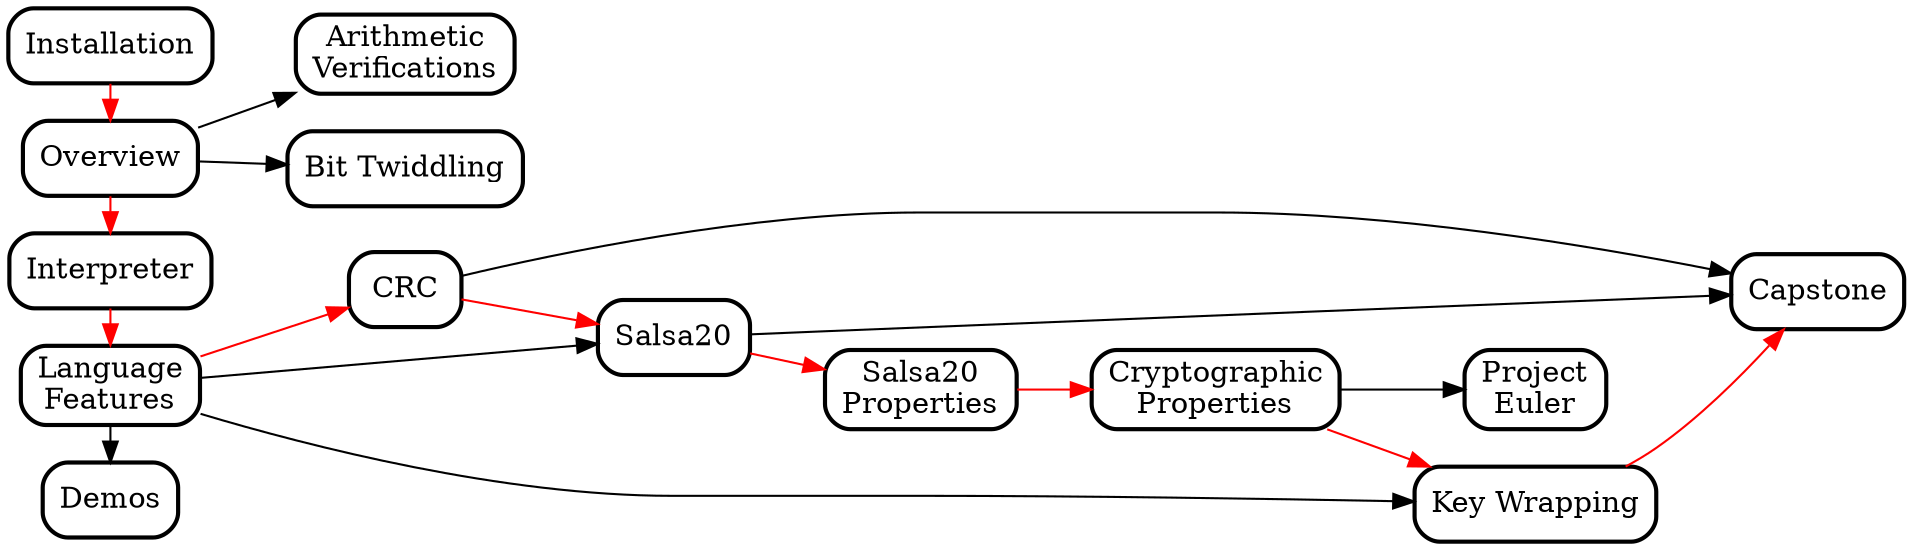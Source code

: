 digraph G {
  //splines = ortho;
  //concentrate = true;

  rankdir="LR";

  node [shape="box", style="rounded", penwidth = 2];
  edge [penwidth = 1];

  {
    rank = same;
    Installation;
    Overview;
    Interpreter;
    LanguageFeatures;
    Demos;
  }

  Installation [URL="https://github.com/weaversa/cryptol-course/blob/master/INSTALL.md"]
  Overview [URL="https://github.com/weaversa/cryptol-course/blob/master/labs/Overview/Overview.md"]
  Interpreter [URL="https://github.com/weaversa/cryptol-course/blob/master/labs/Interpreter/Interpreter.md"]
  LanguageFeatures [URL="https://github.com/weaversa/cryptol-course/blob/master/labs/LanguageFeatures/LanguageFeatures.md"]
  Demos [URL="https://github.com/weaversa/cryptol-course/blob/master/labs/Demos/Demos.md"]
  CRC [URL="https://github.com/weaversa/cryptol-course/blob/master/labs/CRC/CRC.md"]
  Salsa20 [URL="https://github.com/weaversa/cryptol-course/blob/master/labs/Salsa20/Salsa20.md"]
  Salsa20Properties [URL="https://github.com/weaversa/cryptol-course/blob/master/labs/Salsa20/Salsa20Properties.md"]
  CryptographicProperties [URL="https://github.com/weaversa/cryptol-course/blob/master/labs/CryptographicProperties/CryptographicProperties.md"]
  KeyWrapping [URL="https://github.com/weaversa/cryptol-course/blob/master/labs/KeyWrapping/KeyWrapping.md"]
  Capstone [URL="https://github.com/weaversa/cryptol-course/blob/master/labs/Capstone/Capstone.md"]
  ProjectEuler [URL="https://github.com/weaversa/cryptol-course/blob/master/labs/ProjectEuler/ProjectEuler.md"]

  // Fixing up node labels for ones that need a space
  LanguageFeatures        [label="Language\nFeatures"];
  Salsa20Properties       [label="Salsa20\nProperties"];
  CryptographicProperties [label="Cryptographic\nProperties"];
  KeyWrapping             [label="Key Wrapping"];
  ProjectEuler            [label="Project\nEuler"];
  BitTwiddling            [label="Bit Twiddling"];
  ArithmeticVerifications [label="Arithmetic\nVerifications"]
  
  // The Suggested Flow with Red Arrows
  edge [color=red];
  Installation -> Overview;
  Overview -> Interpreter;
  Interpreter -> LanguageFeatures;  
  LanguageFeatures -> CRC;
  CRC -> Salsa20;
  Salsa20 -> Salsa20Properties;
  Salsa20Properties -> CryptographicProperties; 
  CryptographicProperties -> KeyWrapping; 
  KeyWrapping -> Capstone; 
    
  // Logical Dependencies with Black Arrows
  edge [color=black];
  CryptographicProperties -> ProjectEuler;
  CRC -> Capstone;
  LanguageFeatures -> Salsa20;
  LanguageFeatures -> KeyWrapping;
  LanguageFeatures -> Demos;
  Salsa20 -> Capstone;
  Overview -> BitTwiddling;
  Overview -> ArithmeticVerifications;
}

